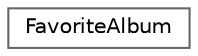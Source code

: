 digraph "Graphe hiérarchique des classes"
{
 // LATEX_PDF_SIZE
  bgcolor="transparent";
  edge [fontname=Helvetica,fontsize=10,labelfontname=Helvetica,labelfontsize=10];
  node [fontname=Helvetica,fontsize=10,shape=box,height=0.2,width=0.4];
  rankdir="LR";
  Node0 [id="Node000000",label="FavoriteAlbum",height=0.2,width=0.4,color="grey40", fillcolor="white", style="filled",URL="$class_app_1_1_entity_1_1_favorite_album.html",tooltip=" "];
}
